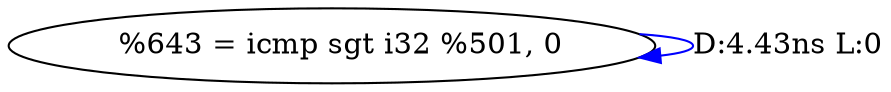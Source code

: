 digraph {
Node0x4181aa0[label="  %643 = icmp sgt i32 %501, 0"];
Node0x4181aa0 -> Node0x4181aa0[label="D:4.43ns L:0",color=blue];
}
